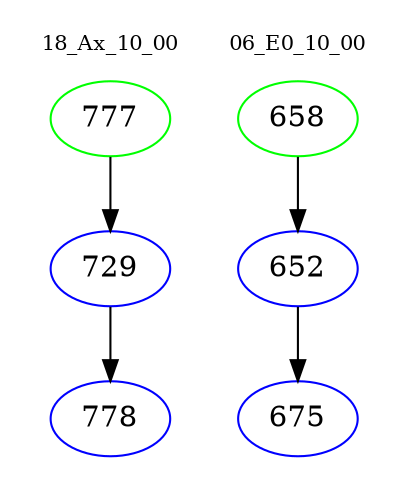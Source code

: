 digraph{
subgraph cluster_0 {
color = white
label = "18_Ax_10_00";
fontsize=10;
T0_777 [label="777", color="green"]
T0_777 -> T0_729 [color="black"]
T0_729 [label="729", color="blue"]
T0_729 -> T0_778 [color="black"]
T0_778 [label="778", color="blue"]
}
subgraph cluster_1 {
color = white
label = "06_E0_10_00";
fontsize=10;
T1_658 [label="658", color="green"]
T1_658 -> T1_652 [color="black"]
T1_652 [label="652", color="blue"]
T1_652 -> T1_675 [color="black"]
T1_675 [label="675", color="blue"]
}
}
